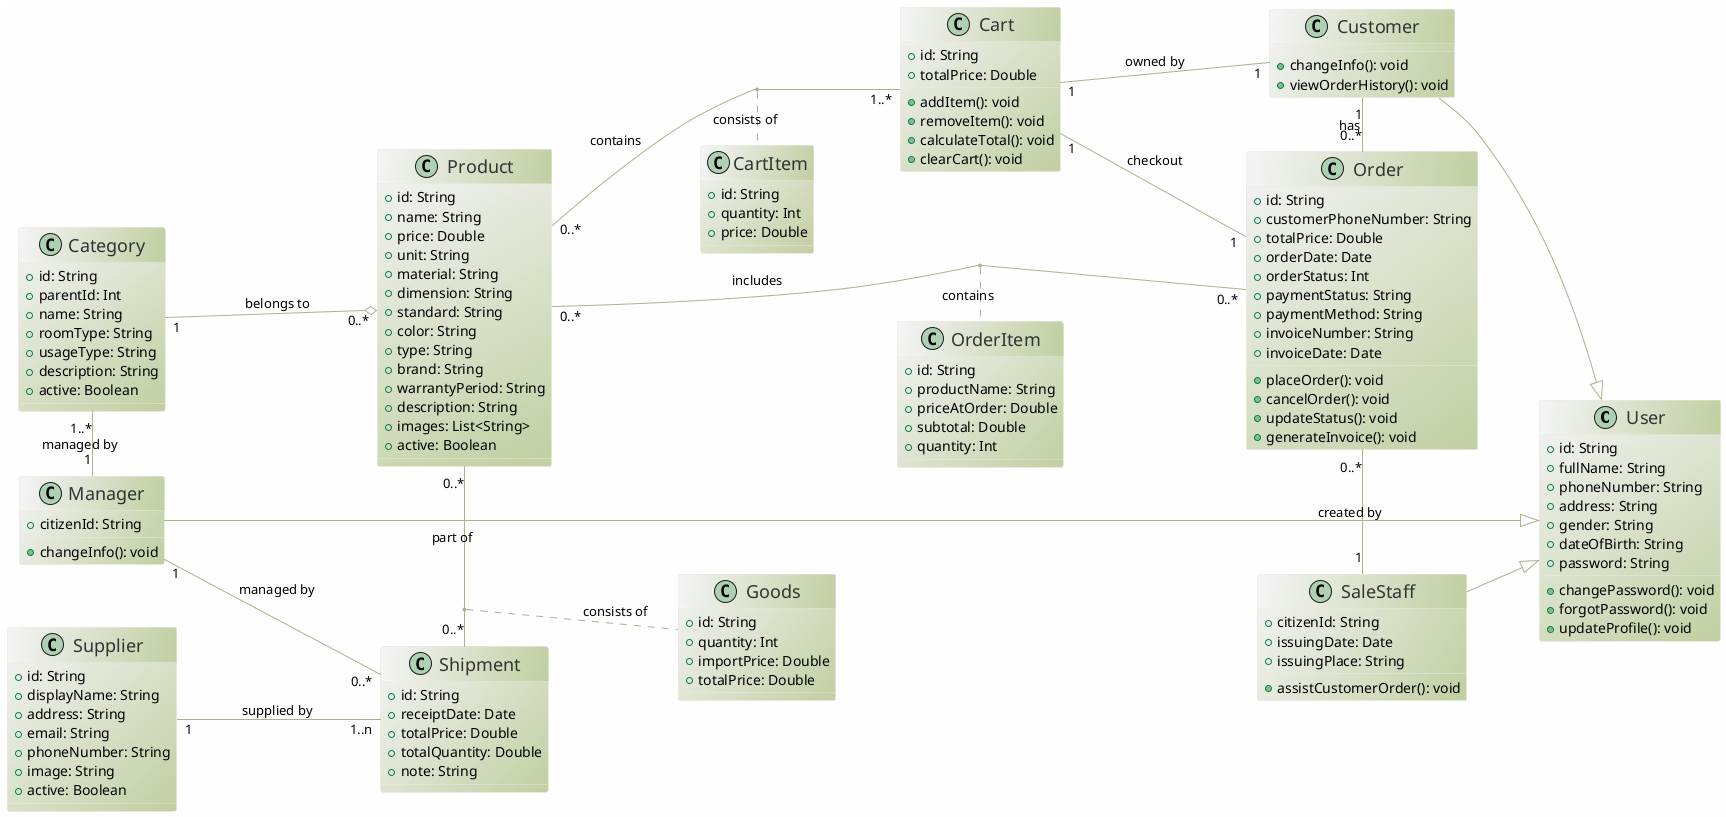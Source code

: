 @startuml Class

left to right direction

skinparam {
    shadowing false
    backgroundColor #FFFFFF/#FEFEFE
    class {
        BackgroundColor #F5F5F7/#C1CFA1
        ArrowColor #A5B68D
        BorderColor #EDE8DC
        FontName "Montserrat"
        FontSize 18
        FontColor #333333
        StereotypeFontColor #666666
        StereotypeFontSize 15
        StereotypeFontName "Montserrat"
        roundCorner 10
    }
}

' --------------- ACTOR ---------------
' Define user-related classes

class User {
    + id: String
    + fullName: String
    + phoneNumber: String
    + address: String
    + gender: String
    + dateOfBirth: String
    + password: String

    + changePassword(): void
    + forgotPassword(): void
    + updateProfile(): void
}

class Manager {
    + citizenId: String

    + changeInfo(): void
}

class SaleStaff {
    + citizenId: String
    + issuingDate: Date
    + issuingPlace: String

    + assistCustomerOrder(): void
}

class Customer {
    + changeInfo(): void
    + viewOrderHistory(): void
}

' --------------- UC ---------------
' Define product-related classes

class Product {
    + id: String
    + name: String
    + price: Double
    + unit: String
    + material: String
    + dimension: String
    + standard: String
    + color: String
    + type: String
    + brand: String
    + warrantyPeriod: String
    + description: String
    + images: List<String>
    + active: Boolean
}

'--- Export ---
' Define cart-related classes

class Cart {
    + id: String
    + totalPrice: Double

    + addItem(): void
    + removeItem(): void
    + calculateTotal(): void
    + clearCart(): void
}

class CartItem {
    + id: String
    + quantity: Int
    + price: Double
}

class Order {
    + id: String
    + customerPhoneNumber: String
    + totalPrice: Double
    + orderDate: Date
    + orderStatus: Int
    + paymentStatus: String
    + paymentMethod: String
    + invoiceNumber: String
    + invoiceDate: Date

    + placeOrder(): void
    + cancelOrder(): void
    + updateStatus(): void
    + generateInvoice(): void
}

class OrderItem {
    + id: String
    + productName: String
    + priceAtOrder: Double
    + subtotal: Double
    + quantity: Int
}

'--- Import ---
' Define supplier and goods received classes

class Supplier {
    + id: String
    + displayName: String
    + address: String
    + email: String
    + phoneNumber: String
    + image: String
    + active: Boolean
}

class Shipment {
    + id: String
    + receiptDate: Date
    + totalPrice: Double
    + totalQuantity: Double
    + note: String
}

class Goods {
    + id: String
    + quantity: Int
    + importPrice: Double
    + totalPrice: Double
}

class Category {
    + id: String
    + parentId: Int
    + name: String
    + roomType: String
    + usageType: String
    + description: String
    + active: Boolean
}

'-------------------------Connection-------------------------
' Define relationships between classes

Product "0..*" o-up-- "1" Category : belongs to
Product "0..*" -down- "1..*" Cart : contains
(Cart, Product) . CartItem : consists of
Product "0..*" -down-- "0..*" Order : includes
(Product, Order) .. OrderItem : contains
Product "0..*" -left-- "0..*" Shipment : part of
(Shipment, Product) . Goods : consists of

Shipment "1..n" -up-- "1" Supplier : supplied by
Shipment "0..*" -up-- "1" Manager : managed by

Cart "1" -down-- "1" Customer : owned by
Cart "1" -right- "1" Order : checkout

Order "0..*" -left-- "1" Customer : has
Order "0..*" -right-- "1" SaleStaff : created by

Category "1..*" -right-- "1" Manager : managed by

Customer --|> User
SaleStaff --|> User
Manager --|> User

@enduml
